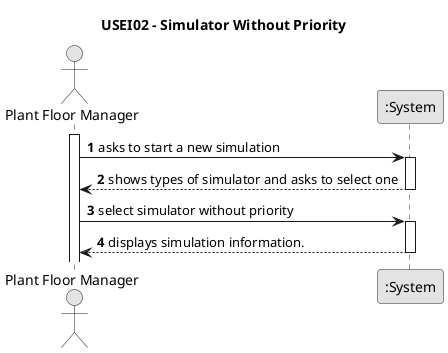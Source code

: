 @startuml
skinparam monochrome true
skinparam packageStyle rectangle
skinparam shadowing false

title USEI02 - Simulator Without Priority

autonumber

actor "Plant Floor Manager" as PFM
participant ":System" as System

activate PFM

    PFM -> System : asks to start a new simulation
    activate System

    System --> PFM : shows types of simulator and asks to select one
    deactivate System

    PFM -> System : select simulator without priority
    activate System

    System --> PFM : displays simulation information.
    deactivate System

@enduml